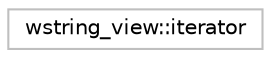 digraph "Graphical Class Hierarchy"
{
 // LATEX_PDF_SIZE
  edge [fontname="Helvetica",fontsize="10",labelfontname="Helvetica",labelfontsize="10"];
  node [fontname="Helvetica",fontsize="10",shape=record];
  rankdir="LR";
  Node0 [label="wstring_view::iterator",height=0.2,width=0.4,color="grey75", fillcolor="white", style="filled",tooltip="STL iterator class."];
}
